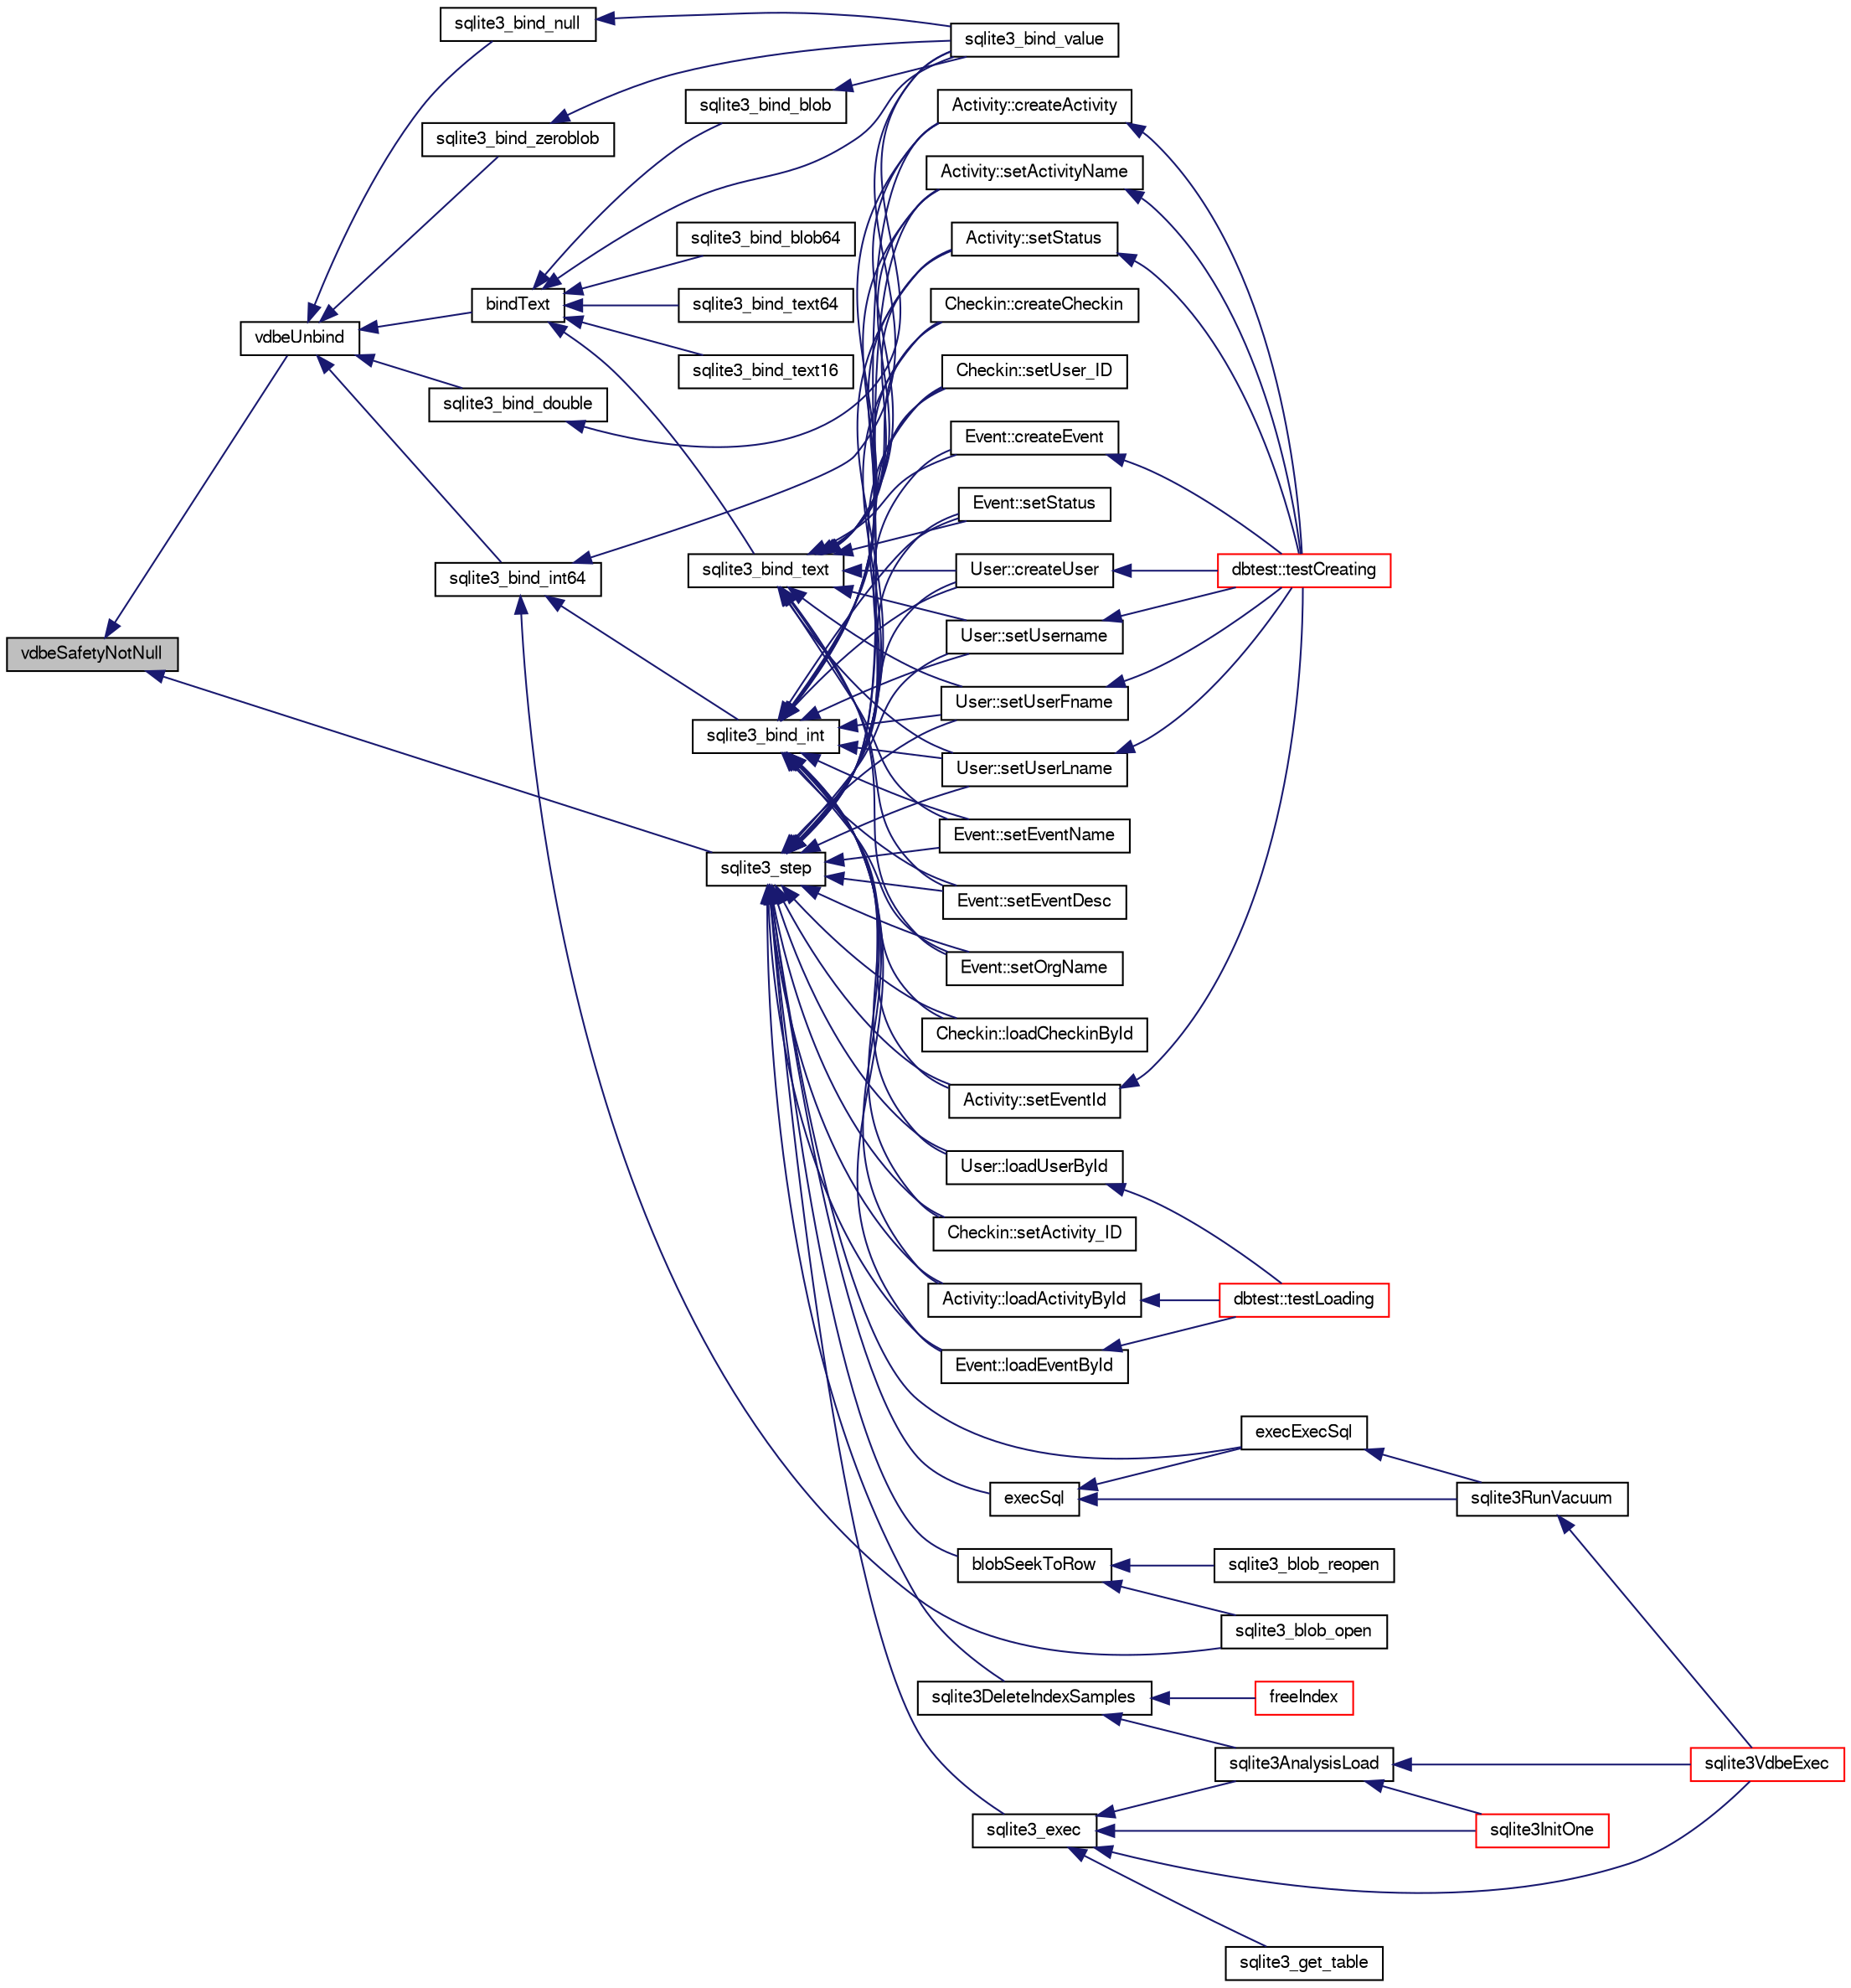 digraph "vdbeSafetyNotNull"
{
  edge [fontname="FreeSans",fontsize="10",labelfontname="FreeSans",labelfontsize="10"];
  node [fontname="FreeSans",fontsize="10",shape=record];
  rankdir="LR";
  Node879142 [label="vdbeSafetyNotNull",height=0.2,width=0.4,color="black", fillcolor="grey75", style="filled", fontcolor="black"];
  Node879142 -> Node879143 [dir="back",color="midnightblue",fontsize="10",style="solid",fontname="FreeSans"];
  Node879143 [label="sqlite3_step",height=0.2,width=0.4,color="black", fillcolor="white", style="filled",URL="$sqlite3_8h.html#ac1e491ce36b7471eb28387f7d3c74334"];
  Node879143 -> Node879144 [dir="back",color="midnightblue",fontsize="10",style="solid",fontname="FreeSans"];
  Node879144 [label="Activity::createActivity",height=0.2,width=0.4,color="black", fillcolor="white", style="filled",URL="$classActivity.html#a813cc5e52c14ab49b39014c134e3425b"];
  Node879144 -> Node879145 [dir="back",color="midnightblue",fontsize="10",style="solid",fontname="FreeSans"];
  Node879145 [label="dbtest::testCreating",height=0.2,width=0.4,color="red", fillcolor="white", style="filled",URL="$classdbtest.html#a8193e88a7df657069c8a6bd09c8243b7"];
  Node879143 -> Node879147 [dir="back",color="midnightblue",fontsize="10",style="solid",fontname="FreeSans"];
  Node879147 [label="Activity::loadActivityById",height=0.2,width=0.4,color="black", fillcolor="white", style="filled",URL="$classActivity.html#abe4ffb4f08a47212ebf9013259d9e7fd"];
  Node879147 -> Node879148 [dir="back",color="midnightblue",fontsize="10",style="solid",fontname="FreeSans"];
  Node879148 [label="dbtest::testLoading",height=0.2,width=0.4,color="red", fillcolor="white", style="filled",URL="$classdbtest.html#a6f98d82a2c8e2b9040848763504ddae1"];
  Node879143 -> Node879149 [dir="back",color="midnightblue",fontsize="10",style="solid",fontname="FreeSans"];
  Node879149 [label="Activity::setEventId",height=0.2,width=0.4,color="black", fillcolor="white", style="filled",URL="$classActivity.html#adb1d0fd0d08f473e068f0a4086bfa9ca"];
  Node879149 -> Node879145 [dir="back",color="midnightblue",fontsize="10",style="solid",fontname="FreeSans"];
  Node879143 -> Node879150 [dir="back",color="midnightblue",fontsize="10",style="solid",fontname="FreeSans"];
  Node879150 [label="Activity::setActivityName",height=0.2,width=0.4,color="black", fillcolor="white", style="filled",URL="$classActivity.html#a62dc3737b33915a36086f9dd26d16a81"];
  Node879150 -> Node879145 [dir="back",color="midnightblue",fontsize="10",style="solid",fontname="FreeSans"];
  Node879143 -> Node879151 [dir="back",color="midnightblue",fontsize="10",style="solid",fontname="FreeSans"];
  Node879151 [label="Activity::setStatus",height=0.2,width=0.4,color="black", fillcolor="white", style="filled",URL="$classActivity.html#af618135a7738f4d2a7ee147a8ef912ea"];
  Node879151 -> Node879145 [dir="back",color="midnightblue",fontsize="10",style="solid",fontname="FreeSans"];
  Node879143 -> Node879152 [dir="back",color="midnightblue",fontsize="10",style="solid",fontname="FreeSans"];
  Node879152 [label="Checkin::createCheckin",height=0.2,width=0.4,color="black", fillcolor="white", style="filled",URL="$classCheckin.html#a4e40acdf7fff0e607f6de4f24f3a163c"];
  Node879143 -> Node879153 [dir="back",color="midnightblue",fontsize="10",style="solid",fontname="FreeSans"];
  Node879153 [label="Checkin::loadCheckinById",height=0.2,width=0.4,color="black", fillcolor="white", style="filled",URL="$classCheckin.html#a3461f70ea6c68475225f2a07f78a21e0"];
  Node879143 -> Node879154 [dir="back",color="midnightblue",fontsize="10",style="solid",fontname="FreeSans"];
  Node879154 [label="Checkin::setUser_ID",height=0.2,width=0.4,color="black", fillcolor="white", style="filled",URL="$classCheckin.html#a76ab640f4f912876dbebf183db5359c6"];
  Node879143 -> Node879155 [dir="back",color="midnightblue",fontsize="10",style="solid",fontname="FreeSans"];
  Node879155 [label="Checkin::setActivity_ID",height=0.2,width=0.4,color="black", fillcolor="white", style="filled",URL="$classCheckin.html#ab2ff3ec2604ec73a42af25874a00b232"];
  Node879143 -> Node879156 [dir="back",color="midnightblue",fontsize="10",style="solid",fontname="FreeSans"];
  Node879156 [label="Event::createEvent",height=0.2,width=0.4,color="black", fillcolor="white", style="filled",URL="$classEvent.html#a77adb9f4a46ffb32c2d931f0691f5903"];
  Node879156 -> Node879145 [dir="back",color="midnightblue",fontsize="10",style="solid",fontname="FreeSans"];
  Node879143 -> Node879157 [dir="back",color="midnightblue",fontsize="10",style="solid",fontname="FreeSans"];
  Node879157 [label="Event::loadEventById",height=0.2,width=0.4,color="black", fillcolor="white", style="filled",URL="$classEvent.html#afa66cea33f722dbeecb69cc98fdea055"];
  Node879157 -> Node879148 [dir="back",color="midnightblue",fontsize="10",style="solid",fontname="FreeSans"];
  Node879143 -> Node879158 [dir="back",color="midnightblue",fontsize="10",style="solid",fontname="FreeSans"];
  Node879158 [label="Event::setEventName",height=0.2,width=0.4,color="black", fillcolor="white", style="filled",URL="$classEvent.html#a10596b6ca077df05184e30d62b08729d"];
  Node879143 -> Node879159 [dir="back",color="midnightblue",fontsize="10",style="solid",fontname="FreeSans"];
  Node879159 [label="Event::setEventDesc",height=0.2,width=0.4,color="black", fillcolor="white", style="filled",URL="$classEvent.html#ae36b8377dcae792f1c5c4726024c981b"];
  Node879143 -> Node879160 [dir="back",color="midnightblue",fontsize="10",style="solid",fontname="FreeSans"];
  Node879160 [label="Event::setOrgName",height=0.2,width=0.4,color="black", fillcolor="white", style="filled",URL="$classEvent.html#a19aac0f776bd764563a54977656cf680"];
  Node879143 -> Node879161 [dir="back",color="midnightblue",fontsize="10",style="solid",fontname="FreeSans"];
  Node879161 [label="Event::setStatus",height=0.2,width=0.4,color="black", fillcolor="white", style="filled",URL="$classEvent.html#ab0a6b9285af0f4172eb841e2b80f8972"];
  Node879143 -> Node879162 [dir="back",color="midnightblue",fontsize="10",style="solid",fontname="FreeSans"];
  Node879162 [label="blobSeekToRow",height=0.2,width=0.4,color="black", fillcolor="white", style="filled",URL="$sqlite3_8c.html#afff57e13332b98c8a44a7cebe38962ab"];
  Node879162 -> Node879163 [dir="back",color="midnightblue",fontsize="10",style="solid",fontname="FreeSans"];
  Node879163 [label="sqlite3_blob_open",height=0.2,width=0.4,color="black", fillcolor="white", style="filled",URL="$sqlite3_8h.html#adb8ad839a5bdd62a43785132bc7dd518"];
  Node879162 -> Node879164 [dir="back",color="midnightblue",fontsize="10",style="solid",fontname="FreeSans"];
  Node879164 [label="sqlite3_blob_reopen",height=0.2,width=0.4,color="black", fillcolor="white", style="filled",URL="$sqlite3_8h.html#abc77c24fdc0150138490359a94360f7e"];
  Node879143 -> Node879165 [dir="back",color="midnightblue",fontsize="10",style="solid",fontname="FreeSans"];
  Node879165 [label="sqlite3DeleteIndexSamples",height=0.2,width=0.4,color="black", fillcolor="white", style="filled",URL="$sqlite3_8c.html#aaeda0302fbf61397ec009f65bed047ef"];
  Node879165 -> Node879166 [dir="back",color="midnightblue",fontsize="10",style="solid",fontname="FreeSans"];
  Node879166 [label="sqlite3AnalysisLoad",height=0.2,width=0.4,color="black", fillcolor="white", style="filled",URL="$sqlite3_8c.html#a48a2301c27e1d3d68708b9b8761b5a01"];
  Node879166 -> Node879167 [dir="back",color="midnightblue",fontsize="10",style="solid",fontname="FreeSans"];
  Node879167 [label="sqlite3VdbeExec",height=0.2,width=0.4,color="red", fillcolor="white", style="filled",URL="$sqlite3_8c.html#a8ce40a614bdc56719c4d642b1e4dfb21"];
  Node879166 -> Node879169 [dir="back",color="midnightblue",fontsize="10",style="solid",fontname="FreeSans"];
  Node879169 [label="sqlite3InitOne",height=0.2,width=0.4,color="red", fillcolor="white", style="filled",URL="$sqlite3_8c.html#ac4318b25df65269906b0379251fe9b85"];
  Node879165 -> Node879270 [dir="back",color="midnightblue",fontsize="10",style="solid",fontname="FreeSans"];
  Node879270 [label="freeIndex",height=0.2,width=0.4,color="red", fillcolor="white", style="filled",URL="$sqlite3_8c.html#a00907c99c18d5bcb9d0b38c077146c31"];
  Node879143 -> Node879336 [dir="back",color="midnightblue",fontsize="10",style="solid",fontname="FreeSans"];
  Node879336 [label="sqlite3_exec",height=0.2,width=0.4,color="black", fillcolor="white", style="filled",URL="$sqlite3_8h.html#a97487ec8150e0bcc8fa392ab8f0e24db"];
  Node879336 -> Node879167 [dir="back",color="midnightblue",fontsize="10",style="solid",fontname="FreeSans"];
  Node879336 -> Node879166 [dir="back",color="midnightblue",fontsize="10",style="solid",fontname="FreeSans"];
  Node879336 -> Node879169 [dir="back",color="midnightblue",fontsize="10",style="solid",fontname="FreeSans"];
  Node879336 -> Node879337 [dir="back",color="midnightblue",fontsize="10",style="solid",fontname="FreeSans"];
  Node879337 [label="sqlite3_get_table",height=0.2,width=0.4,color="black", fillcolor="white", style="filled",URL="$sqlite3_8h.html#a5effeac4e12df57beaa35c5be1f61579"];
  Node879143 -> Node879327 [dir="back",color="midnightblue",fontsize="10",style="solid",fontname="FreeSans"];
  Node879327 [label="execSql",height=0.2,width=0.4,color="black", fillcolor="white", style="filled",URL="$sqlite3_8c.html#a7d16651b98a110662f4c265eff0246cb"];
  Node879327 -> Node879328 [dir="back",color="midnightblue",fontsize="10",style="solid",fontname="FreeSans"];
  Node879328 [label="execExecSql",height=0.2,width=0.4,color="black", fillcolor="white", style="filled",URL="$sqlite3_8c.html#ac1be09a6c047f21133d16378d301e0d4"];
  Node879328 -> Node879329 [dir="back",color="midnightblue",fontsize="10",style="solid",fontname="FreeSans"];
  Node879329 [label="sqlite3RunVacuum",height=0.2,width=0.4,color="black", fillcolor="white", style="filled",URL="$sqlite3_8c.html#a5e83ddc7b3e7e8e79ad5d1fc92de1d2f"];
  Node879329 -> Node879167 [dir="back",color="midnightblue",fontsize="10",style="solid",fontname="FreeSans"];
  Node879327 -> Node879329 [dir="back",color="midnightblue",fontsize="10",style="solid",fontname="FreeSans"];
  Node879143 -> Node879328 [dir="back",color="midnightblue",fontsize="10",style="solid",fontname="FreeSans"];
  Node879143 -> Node879330 [dir="back",color="midnightblue",fontsize="10",style="solid",fontname="FreeSans"];
  Node879330 [label="User::createUser",height=0.2,width=0.4,color="black", fillcolor="white", style="filled",URL="$classUser.html#a22ed673939e8cc0a136130b809bba513"];
  Node879330 -> Node879145 [dir="back",color="midnightblue",fontsize="10",style="solid",fontname="FreeSans"];
  Node879143 -> Node879331 [dir="back",color="midnightblue",fontsize="10",style="solid",fontname="FreeSans"];
  Node879331 [label="User::loadUserById",height=0.2,width=0.4,color="black", fillcolor="white", style="filled",URL="$classUser.html#a863377665b7fb83c5547dcf9727f5092"];
  Node879331 -> Node879148 [dir="back",color="midnightblue",fontsize="10",style="solid",fontname="FreeSans"];
  Node879143 -> Node879332 [dir="back",color="midnightblue",fontsize="10",style="solid",fontname="FreeSans"];
  Node879332 [label="User::setUsername",height=0.2,width=0.4,color="black", fillcolor="white", style="filled",URL="$classUser.html#aa0497022a136cb78de785b0a39ae60b1"];
  Node879332 -> Node879145 [dir="back",color="midnightblue",fontsize="10",style="solid",fontname="FreeSans"];
  Node879143 -> Node879333 [dir="back",color="midnightblue",fontsize="10",style="solid",fontname="FreeSans"];
  Node879333 [label="User::setUserFname",height=0.2,width=0.4,color="black", fillcolor="white", style="filled",URL="$classUser.html#a72657eb55cd0ca437b4841a43f19912f"];
  Node879333 -> Node879145 [dir="back",color="midnightblue",fontsize="10",style="solid",fontname="FreeSans"];
  Node879143 -> Node879334 [dir="back",color="midnightblue",fontsize="10",style="solid",fontname="FreeSans"];
  Node879334 [label="User::setUserLname",height=0.2,width=0.4,color="black", fillcolor="white", style="filled",URL="$classUser.html#aa25973387e5afe1aa6f60dd6545e33b5"];
  Node879334 -> Node879145 [dir="back",color="midnightblue",fontsize="10",style="solid",fontname="FreeSans"];
  Node879142 -> Node879404 [dir="back",color="midnightblue",fontsize="10",style="solid",fontname="FreeSans"];
  Node879404 [label="vdbeUnbind",height=0.2,width=0.4,color="black", fillcolor="white", style="filled",URL="$sqlite3_8c.html#ae3ca3d8a878660305a0efd0c73c9f064"];
  Node879404 -> Node879405 [dir="back",color="midnightblue",fontsize="10",style="solid",fontname="FreeSans"];
  Node879405 [label="bindText",height=0.2,width=0.4,color="black", fillcolor="white", style="filled",URL="$sqlite3_8c.html#acdec2c68ea6b14a08bcfea9cfd32b2f2"];
  Node879405 -> Node879406 [dir="back",color="midnightblue",fontsize="10",style="solid",fontname="FreeSans"];
  Node879406 [label="sqlite3_bind_blob",height=0.2,width=0.4,color="black", fillcolor="white", style="filled",URL="$sqlite3_8h.html#a6c41c2b6f82188283a846a98d5367885"];
  Node879406 -> Node879407 [dir="back",color="midnightblue",fontsize="10",style="solid",fontname="FreeSans"];
  Node879407 [label="sqlite3_bind_value",height=0.2,width=0.4,color="black", fillcolor="white", style="filled",URL="$sqlite3_8h.html#a962df8800a9e412161fee0add5f7267e"];
  Node879405 -> Node879408 [dir="back",color="midnightblue",fontsize="10",style="solid",fontname="FreeSans"];
  Node879408 [label="sqlite3_bind_blob64",height=0.2,width=0.4,color="black", fillcolor="white", style="filled",URL="$sqlite3_8h.html#a21616ad282a9d6ea45ee39746f81287a"];
  Node879405 -> Node879409 [dir="back",color="midnightblue",fontsize="10",style="solid",fontname="FreeSans"];
  Node879409 [label="sqlite3_bind_text",height=0.2,width=0.4,color="black", fillcolor="white", style="filled",URL="$sqlite3_8h.html#a7f416198db2464a6c96a4ef679d19b1f"];
  Node879409 -> Node879144 [dir="back",color="midnightblue",fontsize="10",style="solid",fontname="FreeSans"];
  Node879409 -> Node879150 [dir="back",color="midnightblue",fontsize="10",style="solid",fontname="FreeSans"];
  Node879409 -> Node879151 [dir="back",color="midnightblue",fontsize="10",style="solid",fontname="FreeSans"];
  Node879409 -> Node879152 [dir="back",color="midnightblue",fontsize="10",style="solid",fontname="FreeSans"];
  Node879409 -> Node879154 [dir="back",color="midnightblue",fontsize="10",style="solid",fontname="FreeSans"];
  Node879409 -> Node879156 [dir="back",color="midnightblue",fontsize="10",style="solid",fontname="FreeSans"];
  Node879409 -> Node879158 [dir="back",color="midnightblue",fontsize="10",style="solid",fontname="FreeSans"];
  Node879409 -> Node879159 [dir="back",color="midnightblue",fontsize="10",style="solid",fontname="FreeSans"];
  Node879409 -> Node879160 [dir="back",color="midnightblue",fontsize="10",style="solid",fontname="FreeSans"];
  Node879409 -> Node879161 [dir="back",color="midnightblue",fontsize="10",style="solid",fontname="FreeSans"];
  Node879409 -> Node879330 [dir="back",color="midnightblue",fontsize="10",style="solid",fontname="FreeSans"];
  Node879409 -> Node879332 [dir="back",color="midnightblue",fontsize="10",style="solid",fontname="FreeSans"];
  Node879409 -> Node879333 [dir="back",color="midnightblue",fontsize="10",style="solid",fontname="FreeSans"];
  Node879409 -> Node879334 [dir="back",color="midnightblue",fontsize="10",style="solid",fontname="FreeSans"];
  Node879405 -> Node879410 [dir="back",color="midnightblue",fontsize="10",style="solid",fontname="FreeSans"];
  Node879410 [label="sqlite3_bind_text64",height=0.2,width=0.4,color="black", fillcolor="white", style="filled",URL="$sqlite3_8h.html#a9e493afa3924315ba147f62c4800f415"];
  Node879405 -> Node879411 [dir="back",color="midnightblue",fontsize="10",style="solid",fontname="FreeSans"];
  Node879411 [label="sqlite3_bind_text16",height=0.2,width=0.4,color="black", fillcolor="white", style="filled",URL="$sqlite3_8h.html#a7d78ae53b3dc77824595fa3a1abb5c79"];
  Node879405 -> Node879407 [dir="back",color="midnightblue",fontsize="10",style="solid",fontname="FreeSans"];
  Node879404 -> Node879412 [dir="back",color="midnightblue",fontsize="10",style="solid",fontname="FreeSans"];
  Node879412 [label="sqlite3_bind_double",height=0.2,width=0.4,color="black", fillcolor="white", style="filled",URL="$sqlite3_8h.html#a8dc6f4de797850398e12e5022cae8915"];
  Node879412 -> Node879407 [dir="back",color="midnightblue",fontsize="10",style="solid",fontname="FreeSans"];
  Node879404 -> Node879413 [dir="back",color="midnightblue",fontsize="10",style="solid",fontname="FreeSans"];
  Node879413 [label="sqlite3_bind_int64",height=0.2,width=0.4,color="black", fillcolor="white", style="filled",URL="$sqlite3_8h.html#af77e2729923f2621852202e1c23788c6"];
  Node879413 -> Node879414 [dir="back",color="midnightblue",fontsize="10",style="solid",fontname="FreeSans"];
  Node879414 [label="sqlite3_bind_int",height=0.2,width=0.4,color="black", fillcolor="white", style="filled",URL="$sqlite3_8h.html#aa6d5cc21ec0004b2e0bdce3395590aad"];
  Node879414 -> Node879144 [dir="back",color="midnightblue",fontsize="10",style="solid",fontname="FreeSans"];
  Node879414 -> Node879147 [dir="back",color="midnightblue",fontsize="10",style="solid",fontname="FreeSans"];
  Node879414 -> Node879149 [dir="back",color="midnightblue",fontsize="10",style="solid",fontname="FreeSans"];
  Node879414 -> Node879150 [dir="back",color="midnightblue",fontsize="10",style="solid",fontname="FreeSans"];
  Node879414 -> Node879151 [dir="back",color="midnightblue",fontsize="10",style="solid",fontname="FreeSans"];
  Node879414 -> Node879152 [dir="back",color="midnightblue",fontsize="10",style="solid",fontname="FreeSans"];
  Node879414 -> Node879153 [dir="back",color="midnightblue",fontsize="10",style="solid",fontname="FreeSans"];
  Node879414 -> Node879154 [dir="back",color="midnightblue",fontsize="10",style="solid",fontname="FreeSans"];
  Node879414 -> Node879155 [dir="back",color="midnightblue",fontsize="10",style="solid",fontname="FreeSans"];
  Node879414 -> Node879157 [dir="back",color="midnightblue",fontsize="10",style="solid",fontname="FreeSans"];
  Node879414 -> Node879158 [dir="back",color="midnightblue",fontsize="10",style="solid",fontname="FreeSans"];
  Node879414 -> Node879159 [dir="back",color="midnightblue",fontsize="10",style="solid",fontname="FreeSans"];
  Node879414 -> Node879160 [dir="back",color="midnightblue",fontsize="10",style="solid",fontname="FreeSans"];
  Node879414 -> Node879161 [dir="back",color="midnightblue",fontsize="10",style="solid",fontname="FreeSans"];
  Node879414 -> Node879330 [dir="back",color="midnightblue",fontsize="10",style="solid",fontname="FreeSans"];
  Node879414 -> Node879331 [dir="back",color="midnightblue",fontsize="10",style="solid",fontname="FreeSans"];
  Node879414 -> Node879332 [dir="back",color="midnightblue",fontsize="10",style="solid",fontname="FreeSans"];
  Node879414 -> Node879333 [dir="back",color="midnightblue",fontsize="10",style="solid",fontname="FreeSans"];
  Node879414 -> Node879334 [dir="back",color="midnightblue",fontsize="10",style="solid",fontname="FreeSans"];
  Node879413 -> Node879407 [dir="back",color="midnightblue",fontsize="10",style="solid",fontname="FreeSans"];
  Node879413 -> Node879163 [dir="back",color="midnightblue",fontsize="10",style="solid",fontname="FreeSans"];
  Node879404 -> Node879415 [dir="back",color="midnightblue",fontsize="10",style="solid",fontname="FreeSans"];
  Node879415 [label="sqlite3_bind_null",height=0.2,width=0.4,color="black", fillcolor="white", style="filled",URL="$sqlite3_8h.html#a6649c57d2c7b13ba6b506f6f79da85aa"];
  Node879415 -> Node879407 [dir="back",color="midnightblue",fontsize="10",style="solid",fontname="FreeSans"];
  Node879404 -> Node879416 [dir="back",color="midnightblue",fontsize="10",style="solid",fontname="FreeSans"];
  Node879416 [label="sqlite3_bind_zeroblob",height=0.2,width=0.4,color="black", fillcolor="white", style="filled",URL="$sqlite3_8h.html#afd35a95aa65e816b43cc2dc03abd118b"];
  Node879416 -> Node879407 [dir="back",color="midnightblue",fontsize="10",style="solid",fontname="FreeSans"];
}
